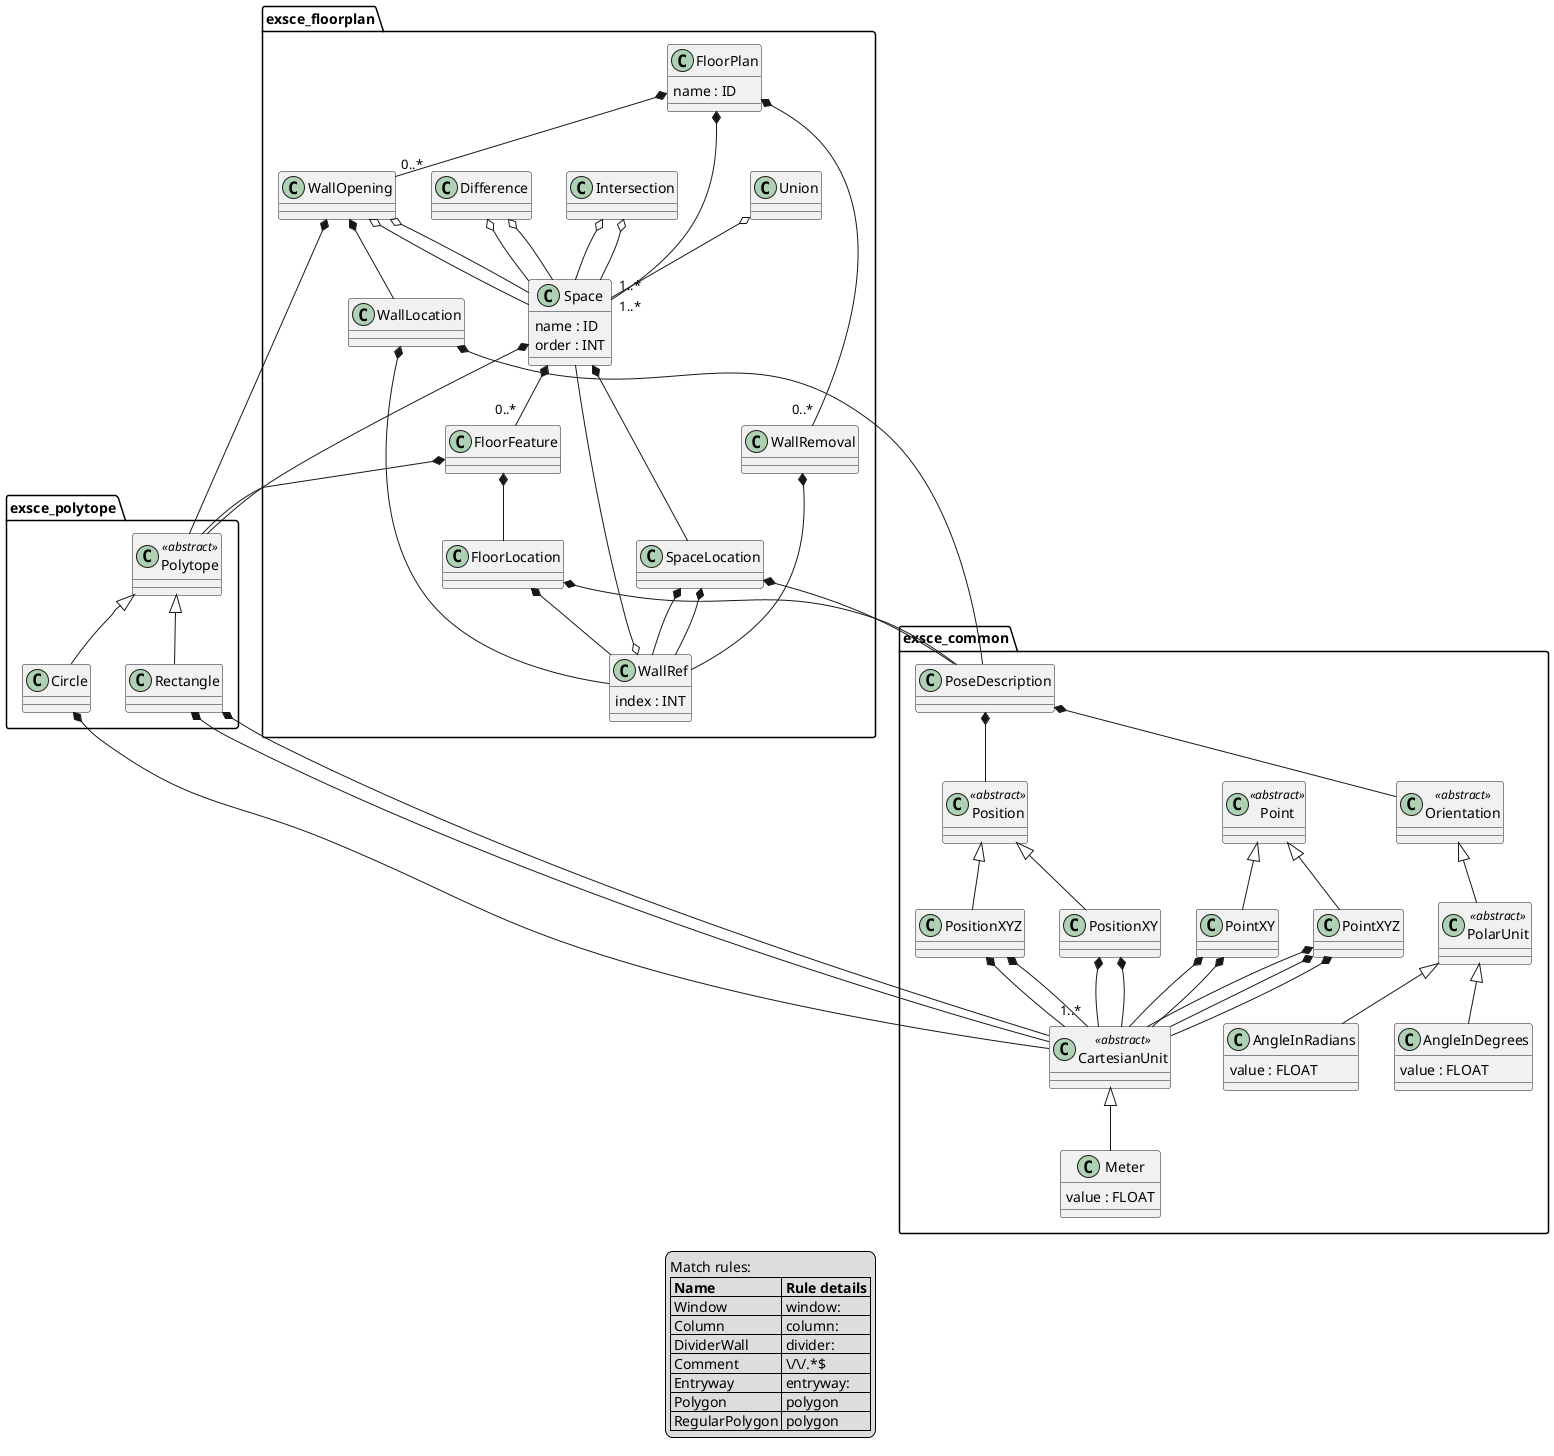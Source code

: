 @startuml
set namespaceSeparator .


class exsce_floorplan.FloorPlan  {
  name : ID
}


class exsce_floorplan.Space  {
  name : ID
  order : INT
}


class exsce_floorplan.WallRef  {
  index : INT
}


class exsce_floorplan.SpaceLocation  {
}


class exsce_floorplan.FloorLocation  {
}


class exsce_floorplan.WallLocation  {
}


class exsce_floorplan.WallOpening  {
}


class exsce_floorplan.FloorFeature  {
}


class exsce_floorplan.Intersection  {
}


class exsce_floorplan.Difference  {
}


class exsce_floorplan.Union  {
}


class exsce_floorplan.WallRemoval  {
}


class exsce_polytope.Polytope <<abstract>> {
}


class exsce_polytope.Rectangle  {
}


class exsce_polytope.Circle  {
}


class exsce_common.CartesianUnit <<abstract>> {
}


class exsce_common.Meter  {
  value : FLOAT
}


class exsce_common.PointXY  {
}


class exsce_common.PointXYZ  {
}


class exsce_common.Point <<abstract>> {
}


class exsce_common.PositionXY  {
}


class exsce_common.PositionXYZ  {
}


class exsce_common.Position <<abstract>> {
}


class exsce_common.PolarUnit <<abstract>> {
}


class exsce_common.AngleInDegrees  {
  value : FLOAT
}


class exsce_common.AngleInRadians  {
  value : FLOAT
}


class exsce_common.Orientation <<abstract>> {
}


class exsce_common.PoseDescription  {
}


exsce_floorplan.FloorPlan *-- "1..*" exsce_floorplan.Space
exsce_floorplan.FloorPlan *-- "0..*" exsce_floorplan.WallOpening
exsce_floorplan.FloorPlan *-- "0..*" exsce_floorplan.WallRemoval
exsce_floorplan.Space *-- exsce_polytope.Polytope
exsce_floorplan.Space *-- exsce_floorplan.SpaceLocation
exsce_floorplan.Space *-- "0..*" exsce_floorplan.FloorFeature
exsce_floorplan.WallRef o-- exsce_floorplan.Space
exsce_floorplan.SpaceLocation *-- exsce_floorplan.WallRef
exsce_floorplan.SpaceLocation *-- exsce_floorplan.WallRef
exsce_floorplan.SpaceLocation *-- exsce_common.PoseDescription
exsce_floorplan.FloorLocation *-- exsce_floorplan.WallRef
exsce_floorplan.FloorLocation *-- exsce_common.PoseDescription
exsce_floorplan.WallLocation *-- exsce_floorplan.WallRef
exsce_floorplan.WallLocation *-- exsce_common.PoseDescription
exsce_floorplan.WallOpening o-- exsce_floorplan.Space
exsce_floorplan.WallOpening o-- exsce_floorplan.Space
exsce_floorplan.WallOpening *-- exsce_polytope.Polytope
exsce_floorplan.WallOpening *-- exsce_floorplan.WallLocation
exsce_floorplan.FloorFeature *-- exsce_polytope.Polytope
exsce_floorplan.FloorFeature *-- exsce_floorplan.FloorLocation
exsce_floorplan.Intersection o-- exsce_floorplan.Space
exsce_floorplan.Intersection o-- exsce_floorplan.Space
exsce_floorplan.Difference o-- exsce_floorplan.Space
exsce_floorplan.Difference o-- exsce_floorplan.Space
exsce_floorplan.Union o-- "1..*" exsce_floorplan.Space
exsce_floorplan.WallRemoval *-- exsce_floorplan.WallRef
exsce_polytope.Polytope <|-- exsce_polytope.Rectangle
exsce_polytope.Polytope <|-- exsce_polytope.Circle
exsce_polytope.Rectangle *-- exsce_common.CartesianUnit
exsce_polytope.Rectangle *-- exsce_common.CartesianUnit
exsce_polytope.Circle *-- exsce_common.CartesianUnit
exsce_common.CartesianUnit <|-- exsce_common.Meter
exsce_common.PointXY *-- exsce_common.CartesianUnit
exsce_common.PointXY *-- exsce_common.CartesianUnit
exsce_common.PointXYZ *-- exsce_common.CartesianUnit
exsce_common.PointXYZ *-- exsce_common.CartesianUnit
exsce_common.PointXYZ *-- exsce_common.CartesianUnit
exsce_common.Point <|-- exsce_common.PointXY
exsce_common.Point <|-- exsce_common.PointXYZ
exsce_common.PositionXY *-- exsce_common.CartesianUnit
exsce_common.PositionXY *-- exsce_common.CartesianUnit
exsce_common.PositionXYZ *-- exsce_common.CartesianUnit
exsce_common.PositionXYZ *-- "1..*" exsce_common.CartesianUnit
exsce_common.Position <|-- exsce_common.PositionXY
exsce_common.Position <|-- exsce_common.PositionXYZ
exsce_common.PolarUnit <|-- exsce_common.AngleInDegrees
exsce_common.PolarUnit <|-- exsce_common.AngleInRadians
exsce_common.Orientation <|-- exsce_common.PolarUnit
exsce_common.PoseDescription *-- exsce_common.Position
exsce_common.PoseDescription *-- exsce_common.Orientation

legend
  Match rules:
  |= Name  |= Rule details |
  | Window | window: |
  | Column | column: |
  | DividerWall | divider: |
  | Comment | \\/\\/.*$ |
  | Entryway | entryway: |
  | Polygon | polygon |
  | RegularPolygon | polygon |
end legend

@enduml
